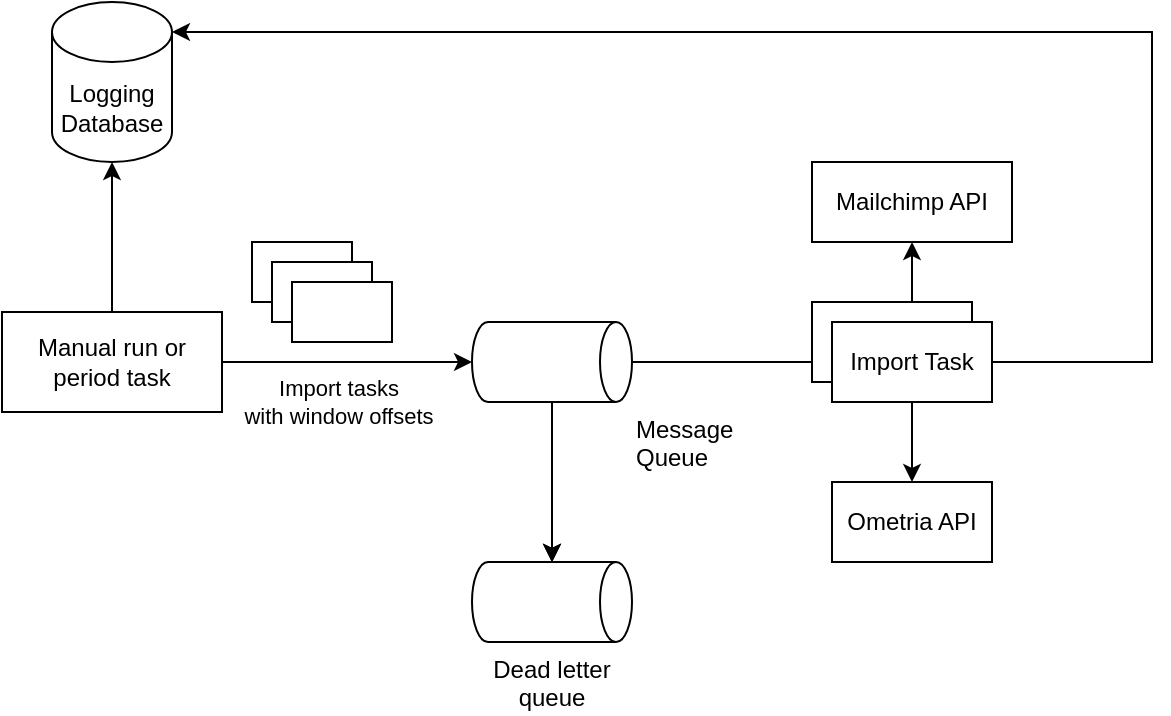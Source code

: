 <mxfile version="21.0.4" type="device"><diagram name="Página-1" id="oBlFdc9PLDxFVssUA9T4"><mxGraphModel dx="1220" dy="1157" grid="1" gridSize="10" guides="1" tooltips="1" connect="1" arrows="1" fold="1" page="1" pageScale="1" pageWidth="827" pageHeight="1169" math="0" shadow="0"><root><mxCell id="0"/><mxCell id="1" parent="0"/><mxCell id="FLjbPG4lxzhFe33_3_Hp-16" value="" style="edgeStyle=orthogonalEdgeStyle;rounded=0;orthogonalLoop=1;jettySize=auto;html=1;" edge="1" parent="1" source="FLjbPG4lxzhFe33_3_Hp-1" target="FLjbPG4lxzhFe33_3_Hp-10"><mxGeometry relative="1" as="geometry"/></mxCell><mxCell id="FLjbPG4lxzhFe33_3_Hp-24" value="" style="edgeStyle=orthogonalEdgeStyle;rounded=0;orthogonalLoop=1;jettySize=auto;html=1;" edge="1" parent="1" source="FLjbPG4lxzhFe33_3_Hp-1" target="FLjbPG4lxzhFe33_3_Hp-23"><mxGeometry relative="1" as="geometry"/></mxCell><mxCell id="FLjbPG4lxzhFe33_3_Hp-26" value="" style="edgeStyle=orthogonalEdgeStyle;rounded=0;orthogonalLoop=1;jettySize=auto;html=1;" edge="1" parent="1" source="FLjbPG4lxzhFe33_3_Hp-1" target="FLjbPG4lxzhFe33_3_Hp-23"><mxGeometry relative="1" as="geometry"/></mxCell><mxCell id="FLjbPG4lxzhFe33_3_Hp-27" value="" style="edgeStyle=orthogonalEdgeStyle;rounded=0;orthogonalLoop=1;jettySize=auto;html=1;" edge="1" parent="1" source="FLjbPG4lxzhFe33_3_Hp-1" target="FLjbPG4lxzhFe33_3_Hp-23"><mxGeometry relative="1" as="geometry"/></mxCell><mxCell id="FLjbPG4lxzhFe33_3_Hp-1" value="Message Queue" style="shape=cylinder3;whiteSpace=wrap;html=1;boundedLbl=1;backgroundOutline=1;size=8;rotation=0;direction=south;labelPosition=right;verticalLabelPosition=bottom;align=left;verticalAlign=top;" vertex="1" parent="1"><mxGeometry x="340" y="440" width="80" height="40" as="geometry"/></mxCell><mxCell id="FLjbPG4lxzhFe33_3_Hp-2" value="Logging Database" style="shape=cylinder3;whiteSpace=wrap;html=1;boundedLbl=1;backgroundOutline=1;size=15;" vertex="1" parent="1"><mxGeometry x="130" y="280" width="60" height="80" as="geometry"/></mxCell><mxCell id="FLjbPG4lxzhFe33_3_Hp-5" value="" style="edgeStyle=orthogonalEdgeStyle;rounded=0;orthogonalLoop=1;jettySize=auto;html=1;entryX=0.5;entryY=1;entryDx=0;entryDy=0;entryPerimeter=0;" edge="1" parent="1" source="FLjbPG4lxzhFe33_3_Hp-3" target="FLjbPG4lxzhFe33_3_Hp-1"><mxGeometry relative="1" as="geometry"><mxPoint x="280" y="460" as="targetPoint"/></mxGeometry></mxCell><mxCell id="FLjbPG4lxzhFe33_3_Hp-9" value="&lt;div&gt;Import tasks &lt;br&gt;&lt;/div&gt;&lt;div&gt;with window offsets&lt;/div&gt;" style="edgeLabel;html=1;align=center;verticalAlign=middle;resizable=0;points=[];" vertex="1" connectable="0" parent="FLjbPG4lxzhFe33_3_Hp-5"><mxGeometry x="-0.071" y="-3" relative="1" as="geometry"><mxPoint y="17" as="offset"/></mxGeometry></mxCell><mxCell id="FLjbPG4lxzhFe33_3_Hp-18" value="" style="edgeStyle=orthogonalEdgeStyle;rounded=0;orthogonalLoop=1;jettySize=auto;html=1;" edge="1" parent="1" source="FLjbPG4lxzhFe33_3_Hp-3" target="FLjbPG4lxzhFe33_3_Hp-2"><mxGeometry relative="1" as="geometry"/></mxCell><mxCell id="FLjbPG4lxzhFe33_3_Hp-3" value="Manual run or period task" style="rounded=0;whiteSpace=wrap;html=1;" vertex="1" parent="1"><mxGeometry x="105" y="435" width="110" height="50" as="geometry"/></mxCell><mxCell id="FLjbPG4lxzhFe33_3_Hp-6" value="" style="rounded=0;whiteSpace=wrap;html=1;" vertex="1" parent="1"><mxGeometry x="230" y="400" width="50" height="30" as="geometry"/></mxCell><mxCell id="FLjbPG4lxzhFe33_3_Hp-7" value="" style="rounded=0;whiteSpace=wrap;html=1;" vertex="1" parent="1"><mxGeometry x="240" y="410" width="50" height="30" as="geometry"/></mxCell><mxCell id="FLjbPG4lxzhFe33_3_Hp-8" value="" style="rounded=0;whiteSpace=wrap;html=1;" vertex="1" parent="1"><mxGeometry x="250" y="420" width="50" height="30" as="geometry"/></mxCell><mxCell id="FLjbPG4lxzhFe33_3_Hp-13" value="" style="edgeStyle=orthogonalEdgeStyle;rounded=0;orthogonalLoop=1;jettySize=auto;html=1;" edge="1" parent="1" source="FLjbPG4lxzhFe33_3_Hp-10" target="FLjbPG4lxzhFe33_3_Hp-12"><mxGeometry relative="1" as="geometry"/></mxCell><mxCell id="FLjbPG4lxzhFe33_3_Hp-15" value="" style="edgeStyle=orthogonalEdgeStyle;rounded=0;orthogonalLoop=1;jettySize=auto;html=1;" edge="1" parent="1" source="FLjbPG4lxzhFe33_3_Hp-10" target="FLjbPG4lxzhFe33_3_Hp-14"><mxGeometry relative="1" as="geometry"/></mxCell><mxCell id="FLjbPG4lxzhFe33_3_Hp-20" value="" style="edgeStyle=orthogonalEdgeStyle;rounded=0;orthogonalLoop=1;jettySize=auto;html=1;entryX=1;entryY=0;entryDx=0;entryDy=15;entryPerimeter=0;" edge="1" parent="1" source="FLjbPG4lxzhFe33_3_Hp-10" target="FLjbPG4lxzhFe33_3_Hp-2"><mxGeometry relative="1" as="geometry"><mxPoint x="680" y="460" as="targetPoint"/><Array as="points"><mxPoint x="680" y="460"/><mxPoint x="680" y="295"/></Array></mxGeometry></mxCell><mxCell id="FLjbPG4lxzhFe33_3_Hp-12" value="Mailchimp API" style="rounded=0;whiteSpace=wrap;html=1;" vertex="1" parent="1"><mxGeometry x="510" y="360" width="100" height="40" as="geometry"/></mxCell><mxCell id="FLjbPG4lxzhFe33_3_Hp-14" value="Ometria API" style="rounded=0;whiteSpace=wrap;html=1;" vertex="1" parent="1"><mxGeometry x="520" y="520" width="80" height="40" as="geometry"/></mxCell><mxCell id="FLjbPG4lxzhFe33_3_Hp-21" value="Import Task" style="rounded=0;whiteSpace=wrap;html=1;" vertex="1" parent="1"><mxGeometry x="510" y="430" width="80" height="40" as="geometry"/></mxCell><mxCell id="FLjbPG4lxzhFe33_3_Hp-10" value="Import Task" style="rounded=0;whiteSpace=wrap;html=1;" vertex="1" parent="1"><mxGeometry x="520" y="440" width="80" height="40" as="geometry"/></mxCell><mxCell id="FLjbPG4lxzhFe33_3_Hp-23" value="Dead letter queue" style="shape=cylinder3;whiteSpace=wrap;html=1;boundedLbl=1;backgroundOutline=1;size=8;rotation=0;direction=south;labelPosition=center;verticalLabelPosition=bottom;align=center;verticalAlign=top;" vertex="1" parent="1"><mxGeometry x="340" y="560" width="80" height="40" as="geometry"/></mxCell></root></mxGraphModel></diagram></mxfile>